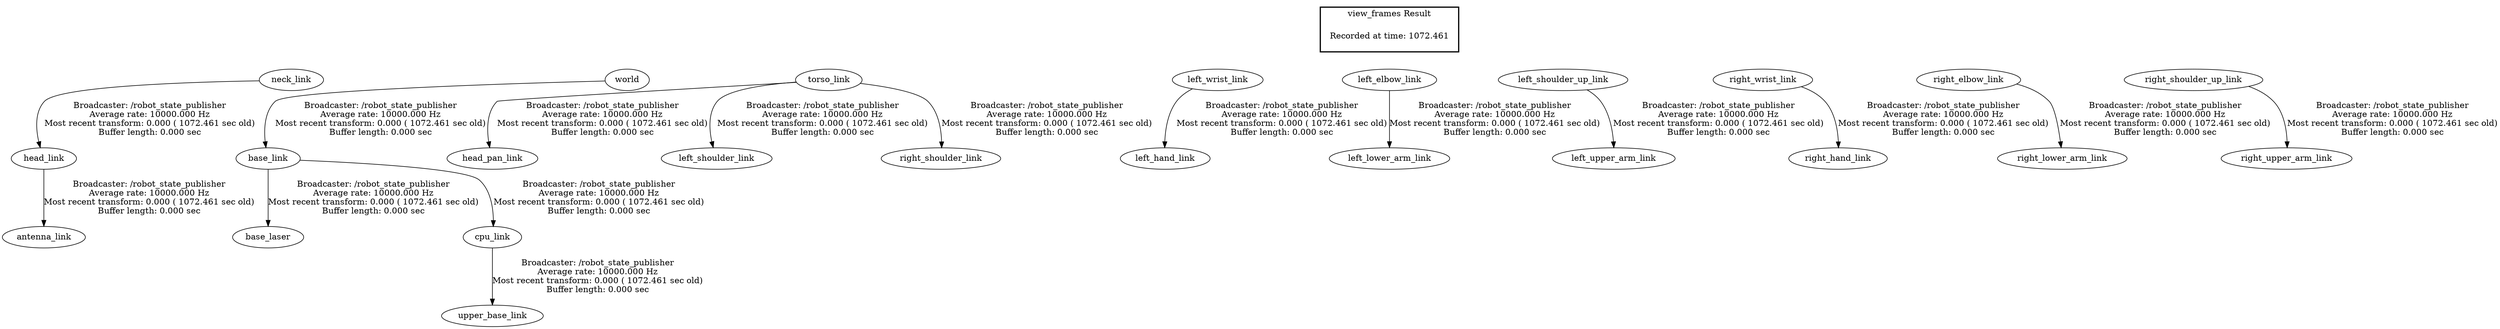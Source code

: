 digraph G {
"head_link" -> "antenna_link"[label="Broadcaster: /robot_state_publisher\nAverage rate: 10000.000 Hz\nMost recent transform: 0.000 ( 1072.461 sec old)\nBuffer length: 0.000 sec\n"];
"neck_link" -> "head_link"[label="Broadcaster: /robot_state_publisher\nAverage rate: 10000.000 Hz\nMost recent transform: 0.000 ( 1072.461 sec old)\nBuffer length: 0.000 sec\n"];
"base_link" -> "base_laser"[label="Broadcaster: /robot_state_publisher\nAverage rate: 10000.000 Hz\nMost recent transform: 0.000 ( 1072.461 sec old)\nBuffer length: 0.000 sec\n"];
"world" -> "base_link"[label="Broadcaster: /robot_state_publisher\nAverage rate: 10000.000 Hz\nMost recent transform: 0.000 ( 1072.461 sec old)\nBuffer length: 0.000 sec\n"];
"base_link" -> "cpu_link"[label="Broadcaster: /robot_state_publisher\nAverage rate: 10000.000 Hz\nMost recent transform: 0.000 ( 1072.461 sec old)\nBuffer length: 0.000 sec\n"];
"torso_link" -> "head_pan_link"[label="Broadcaster: /robot_state_publisher\nAverage rate: 10000.000 Hz\nMost recent transform: 0.000 ( 1072.461 sec old)\nBuffer length: 0.000 sec\n"];
"left_wrist_link" -> "left_hand_link"[label="Broadcaster: /robot_state_publisher\nAverage rate: 10000.000 Hz\nMost recent transform: 0.000 ( 1072.461 sec old)\nBuffer length: 0.000 sec\n"];
"left_elbow_link" -> "left_lower_arm_link"[label="Broadcaster: /robot_state_publisher\nAverage rate: 10000.000 Hz\nMost recent transform: 0.000 ( 1072.461 sec old)\nBuffer length: 0.000 sec\n"];
"torso_link" -> "left_shoulder_link"[label="Broadcaster: /robot_state_publisher\nAverage rate: 10000.000 Hz\nMost recent transform: 0.000 ( 1072.461 sec old)\nBuffer length: 0.000 sec\n"];
"left_shoulder_up_link" -> "left_upper_arm_link"[label="Broadcaster: /robot_state_publisher\nAverage rate: 10000.000 Hz\nMost recent transform: 0.000 ( 1072.461 sec old)\nBuffer length: 0.000 sec\n"];
"right_wrist_link" -> "right_hand_link"[label="Broadcaster: /robot_state_publisher\nAverage rate: 10000.000 Hz\nMost recent transform: 0.000 ( 1072.461 sec old)\nBuffer length: 0.000 sec\n"];
"right_elbow_link" -> "right_lower_arm_link"[label="Broadcaster: /robot_state_publisher\nAverage rate: 10000.000 Hz\nMost recent transform: 0.000 ( 1072.461 sec old)\nBuffer length: 0.000 sec\n"];
"torso_link" -> "right_shoulder_link"[label="Broadcaster: /robot_state_publisher\nAverage rate: 10000.000 Hz\nMost recent transform: 0.000 ( 1072.461 sec old)\nBuffer length: 0.000 sec\n"];
"right_shoulder_up_link" -> "right_upper_arm_link"[label="Broadcaster: /robot_state_publisher\nAverage rate: 10000.000 Hz\nMost recent transform: 0.000 ( 1072.461 sec old)\nBuffer length: 0.000 sec\n"];
"cpu_link" -> "upper_base_link"[label="Broadcaster: /robot_state_publisher\nAverage rate: 10000.000 Hz\nMost recent transform: 0.000 ( 1072.461 sec old)\nBuffer length: 0.000 sec\n"];
edge [style=invis];
 subgraph cluster_legend { style=bold; color=black; label ="view_frames Result";
"Recorded at time: 1072.461"[ shape=plaintext ] ;
 }->"world";
edge [style=invis];
 subgraph cluster_legend { style=bold; color=black; label ="view_frames Result";
"Recorded at time: 1072.461"[ shape=plaintext ] ;
 }->"torso_link";
edge [style=invis];
 subgraph cluster_legend { style=bold; color=black; label ="view_frames Result";
"Recorded at time: 1072.461"[ shape=plaintext ] ;
 }->"left_wrist_link";
edge [style=invis];
 subgraph cluster_legend { style=bold; color=black; label ="view_frames Result";
"Recorded at time: 1072.461"[ shape=plaintext ] ;
 }->"left_elbow_link";
edge [style=invis];
 subgraph cluster_legend { style=bold; color=black; label ="view_frames Result";
"Recorded at time: 1072.461"[ shape=plaintext ] ;
 }->"left_shoulder_up_link";
edge [style=invis];
 subgraph cluster_legend { style=bold; color=black; label ="view_frames Result";
"Recorded at time: 1072.461"[ shape=plaintext ] ;
 }->"neck_link";
edge [style=invis];
 subgraph cluster_legend { style=bold; color=black; label ="view_frames Result";
"Recorded at time: 1072.461"[ shape=plaintext ] ;
 }->"right_wrist_link";
edge [style=invis];
 subgraph cluster_legend { style=bold; color=black; label ="view_frames Result";
"Recorded at time: 1072.461"[ shape=plaintext ] ;
 }->"right_elbow_link";
edge [style=invis];
 subgraph cluster_legend { style=bold; color=black; label ="view_frames Result";
"Recorded at time: 1072.461"[ shape=plaintext ] ;
 }->"right_shoulder_up_link";
}